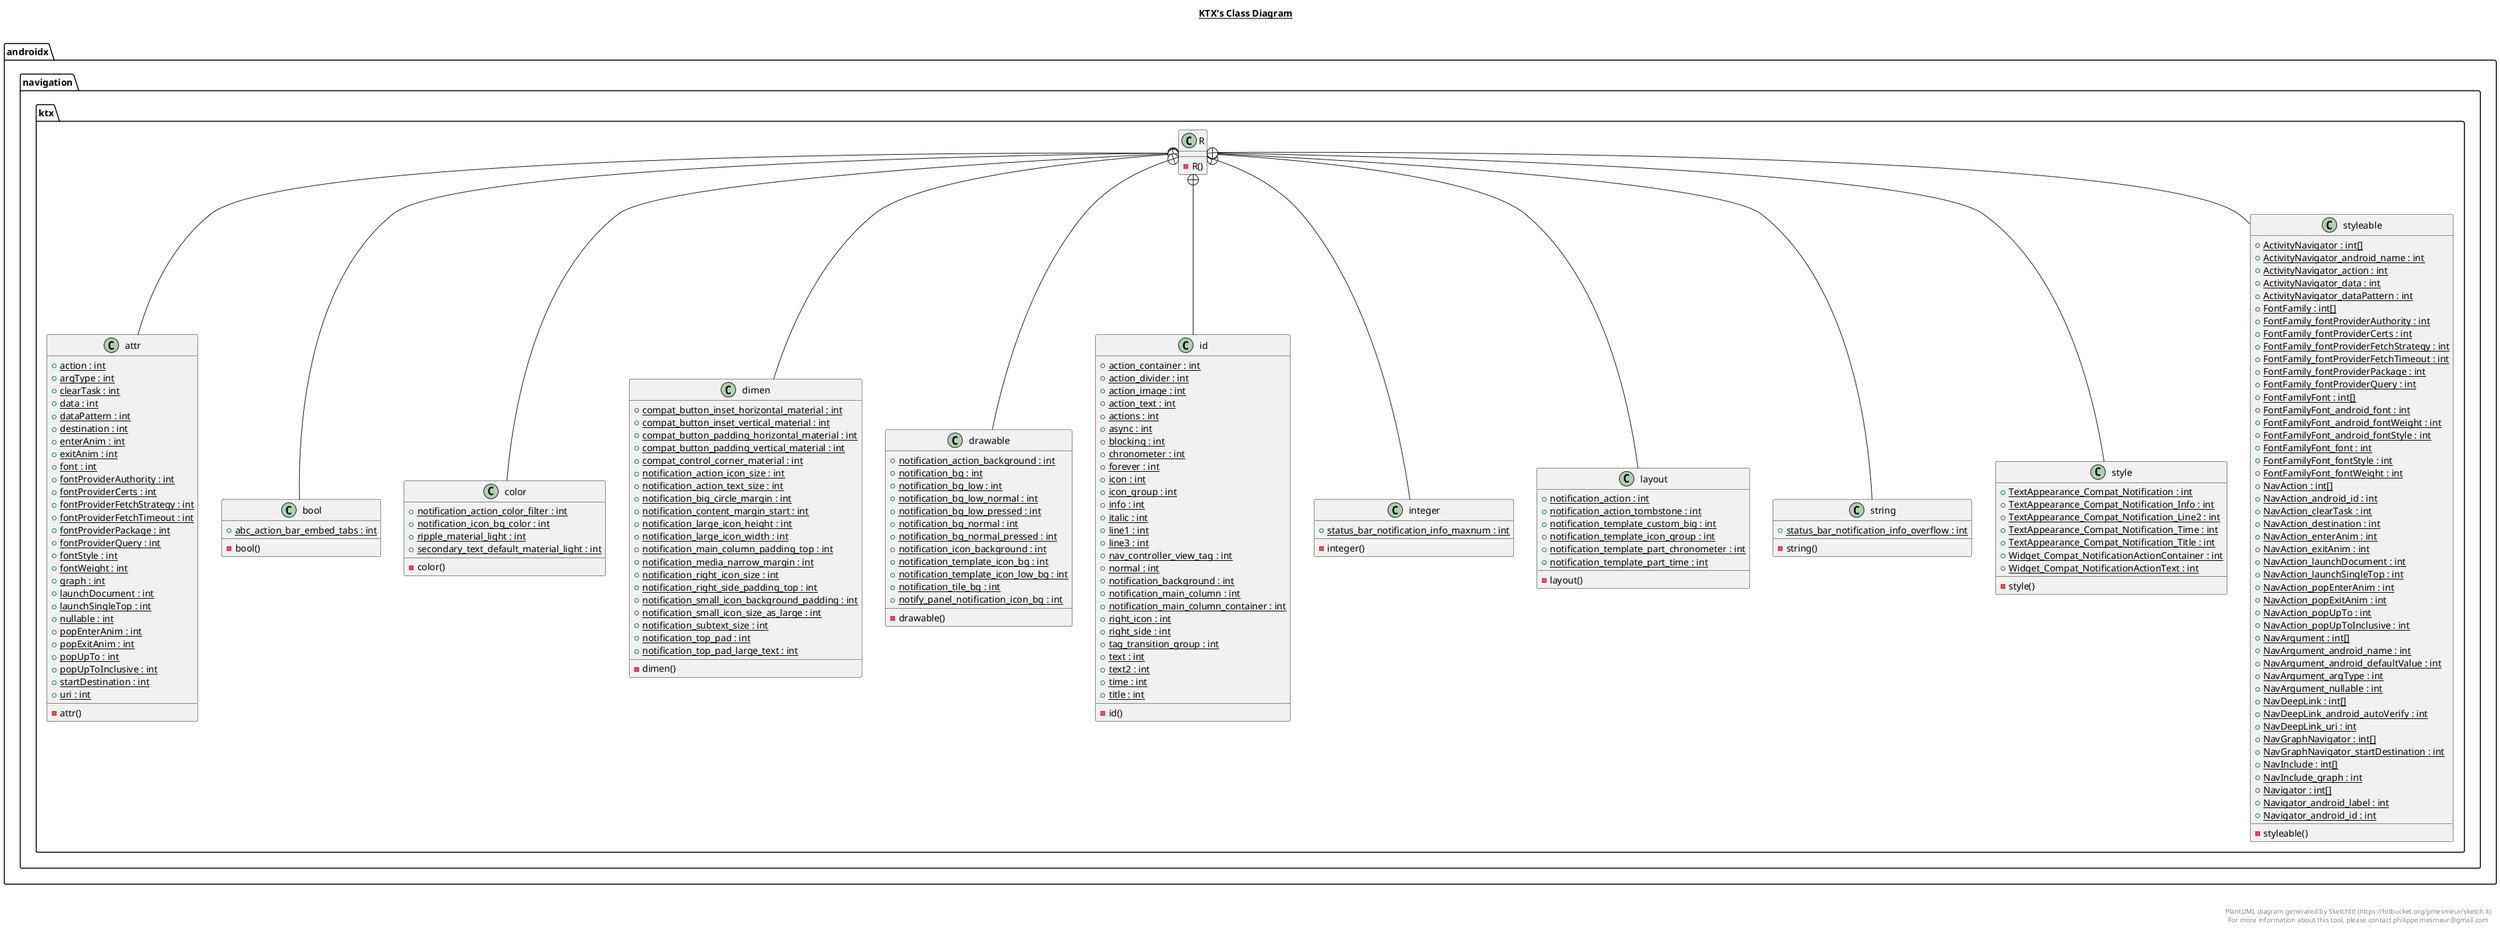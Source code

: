 @startuml

title __KTX's Class Diagram__\n

  package androidx.navigation {
    package androidx.navigation.ktx {
      class R {
          - R()
      }
    }
  }
  

  package androidx.navigation {
    package androidx.navigation.ktx {
      class attr {
          {static} + action : int
          {static} + argType : int
          {static} + clearTask : int
          {static} + data : int
          {static} + dataPattern : int
          {static} + destination : int
          {static} + enterAnim : int
          {static} + exitAnim : int
          {static} + font : int
          {static} + fontProviderAuthority : int
          {static} + fontProviderCerts : int
          {static} + fontProviderFetchStrategy : int
          {static} + fontProviderFetchTimeout : int
          {static} + fontProviderPackage : int
          {static} + fontProviderQuery : int
          {static} + fontStyle : int
          {static} + fontWeight : int
          {static} + graph : int
          {static} + launchDocument : int
          {static} + launchSingleTop : int
          {static} + nullable : int
          {static} + popEnterAnim : int
          {static} + popExitAnim : int
          {static} + popUpTo : int
          {static} + popUpToInclusive : int
          {static} + startDestination : int
          {static} + uri : int
          - attr()
      }
    }
  }
  

  package androidx.navigation {
    package androidx.navigation.ktx {
      class bool {
          {static} + abc_action_bar_embed_tabs : int
          - bool()
      }
    }
  }
  

  package androidx.navigation {
    package androidx.navigation.ktx {
      class color {
          {static} + notification_action_color_filter : int
          {static} + notification_icon_bg_color : int
          {static} + ripple_material_light : int
          {static} + secondary_text_default_material_light : int
          - color()
      }
    }
  }
  

  package androidx.navigation {
    package androidx.navigation.ktx {
      class dimen {
          {static} + compat_button_inset_horizontal_material : int
          {static} + compat_button_inset_vertical_material : int
          {static} + compat_button_padding_horizontal_material : int
          {static} + compat_button_padding_vertical_material : int
          {static} + compat_control_corner_material : int
          {static} + notification_action_icon_size : int
          {static} + notification_action_text_size : int
          {static} + notification_big_circle_margin : int
          {static} + notification_content_margin_start : int
          {static} + notification_large_icon_height : int
          {static} + notification_large_icon_width : int
          {static} + notification_main_column_padding_top : int
          {static} + notification_media_narrow_margin : int
          {static} + notification_right_icon_size : int
          {static} + notification_right_side_padding_top : int
          {static} + notification_small_icon_background_padding : int
          {static} + notification_small_icon_size_as_large : int
          {static} + notification_subtext_size : int
          {static} + notification_top_pad : int
          {static} + notification_top_pad_large_text : int
          - dimen()
      }
    }
  }
  

  package androidx.navigation {
    package androidx.navigation.ktx {
      class drawable {
          {static} + notification_action_background : int
          {static} + notification_bg : int
          {static} + notification_bg_low : int
          {static} + notification_bg_low_normal : int
          {static} + notification_bg_low_pressed : int
          {static} + notification_bg_normal : int
          {static} + notification_bg_normal_pressed : int
          {static} + notification_icon_background : int
          {static} + notification_template_icon_bg : int
          {static} + notification_template_icon_low_bg : int
          {static} + notification_tile_bg : int
          {static} + notify_panel_notification_icon_bg : int
          - drawable()
      }
    }
  }
  

  package androidx.navigation {
    package androidx.navigation.ktx {
      class id {
          {static} + action_container : int
          {static} + action_divider : int
          {static} + action_image : int
          {static} + action_text : int
          {static} + actions : int
          {static} + async : int
          {static} + blocking : int
          {static} + chronometer : int
          {static} + forever : int
          {static} + icon : int
          {static} + icon_group : int
          {static} + info : int
          {static} + italic : int
          {static} + line1 : int
          {static} + line3 : int
          {static} + nav_controller_view_tag : int
          {static} + normal : int
          {static} + notification_background : int
          {static} + notification_main_column : int
          {static} + notification_main_column_container : int
          {static} + right_icon : int
          {static} + right_side : int
          {static} + tag_transition_group : int
          {static} + text : int
          {static} + text2 : int
          {static} + time : int
          {static} + title : int
          - id()
      }
    }
  }
  

  package androidx.navigation {
    package androidx.navigation.ktx {
      class integer {
          {static} + status_bar_notification_info_maxnum : int
          - integer()
      }
    }
  }
  

  package androidx.navigation {
    package androidx.navigation.ktx {
      class layout {
          {static} + notification_action : int
          {static} + notification_action_tombstone : int
          {static} + notification_template_custom_big : int
          {static} + notification_template_icon_group : int
          {static} + notification_template_part_chronometer : int
          {static} + notification_template_part_time : int
          - layout()
      }
    }
  }
  

  package androidx.navigation {
    package androidx.navigation.ktx {
      class string {
          {static} + status_bar_notification_info_overflow : int
          - string()
      }
    }
  }
  

  package androidx.navigation {
    package androidx.navigation.ktx {
      class style {
          {static} + TextAppearance_Compat_Notification : int
          {static} + TextAppearance_Compat_Notification_Info : int
          {static} + TextAppearance_Compat_Notification_Line2 : int
          {static} + TextAppearance_Compat_Notification_Time : int
          {static} + TextAppearance_Compat_Notification_Title : int
          {static} + Widget_Compat_NotificationActionContainer : int
          {static} + Widget_Compat_NotificationActionText : int
          - style()
      }
    }
  }
  

  package androidx.navigation {
    package androidx.navigation.ktx {
      class styleable {
          {static} + ActivityNavigator : int[]
          {static} + ActivityNavigator_android_name : int
          {static} + ActivityNavigator_action : int
          {static} + ActivityNavigator_data : int
          {static} + ActivityNavigator_dataPattern : int
          {static} + FontFamily : int[]
          {static} + FontFamily_fontProviderAuthority : int
          {static} + FontFamily_fontProviderCerts : int
          {static} + FontFamily_fontProviderFetchStrategy : int
          {static} + FontFamily_fontProviderFetchTimeout : int
          {static} + FontFamily_fontProviderPackage : int
          {static} + FontFamily_fontProviderQuery : int
          {static} + FontFamilyFont : int[]
          {static} + FontFamilyFont_android_font : int
          {static} + FontFamilyFont_android_fontWeight : int
          {static} + FontFamilyFont_android_fontStyle : int
          {static} + FontFamilyFont_font : int
          {static} + FontFamilyFont_fontStyle : int
          {static} + FontFamilyFont_fontWeight : int
          {static} + NavAction : int[]
          {static} + NavAction_android_id : int
          {static} + NavAction_clearTask : int
          {static} + NavAction_destination : int
          {static} + NavAction_enterAnim : int
          {static} + NavAction_exitAnim : int
          {static} + NavAction_launchDocument : int
          {static} + NavAction_launchSingleTop : int
          {static} + NavAction_popEnterAnim : int
          {static} + NavAction_popExitAnim : int
          {static} + NavAction_popUpTo : int
          {static} + NavAction_popUpToInclusive : int
          {static} + NavArgument : int[]
          {static} + NavArgument_android_name : int
          {static} + NavArgument_android_defaultValue : int
          {static} + NavArgument_argType : int
          {static} + NavArgument_nullable : int
          {static} + NavDeepLink : int[]
          {static} + NavDeepLink_android_autoVerify : int
          {static} + NavDeepLink_uri : int
          {static} + NavGraphNavigator : int[]
          {static} + NavGraphNavigator_startDestination : int
          {static} + NavInclude : int[]
          {static} + NavInclude_graph : int
          {static} + Navigator : int[]
          {static} + Navigator_android_label : int
          {static} + Navigator_android_id : int
          - styleable()
      }
    }
  }
  

  R +-down- attr
  R +-down- bool
  R +-down- color
  R +-down- dimen
  R +-down- drawable
  R +-down- id
  R +-down- integer
  R +-down- layout
  R +-down- string
  R +-down- style
  R +-down- styleable


right footer


PlantUML diagram generated by SketchIt! (https://bitbucket.org/pmesmeur/sketch.it)
For more information about this tool, please contact philippe.mesmeur@gmail.com
endfooter

@enduml
